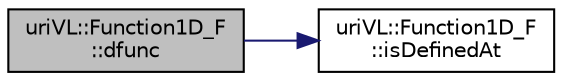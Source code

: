 digraph "uriVL::Function1D_F::dfunc"
{
  edge [fontname="Helvetica",fontsize="10",labelfontname="Helvetica",labelfontsize="10"];
  node [fontname="Helvetica",fontsize="10",shape=record];
  rankdir="LR";
  Node1 [label="uriVL::Function1D_F\l::dfunc",height=0.2,width=0.4,color="black", fillcolor="grey75", style="filled", fontcolor="black"];
  Node1 -> Node2 [color="midnightblue",fontsize="10",style="solid",fontname="Helvetica"];
  Node2 [label="uriVL::Function1D_F\l::isDefinedAt",height=0.2,width=0.4,color="black", fillcolor="white", style="filled",URL="$classuriVL_1_1Function1D__F.html#ad7213b669e447ace21d701aea3ad4c15",tooltip="Indicates whther a point is within the domain of definition of this function. "];
}
